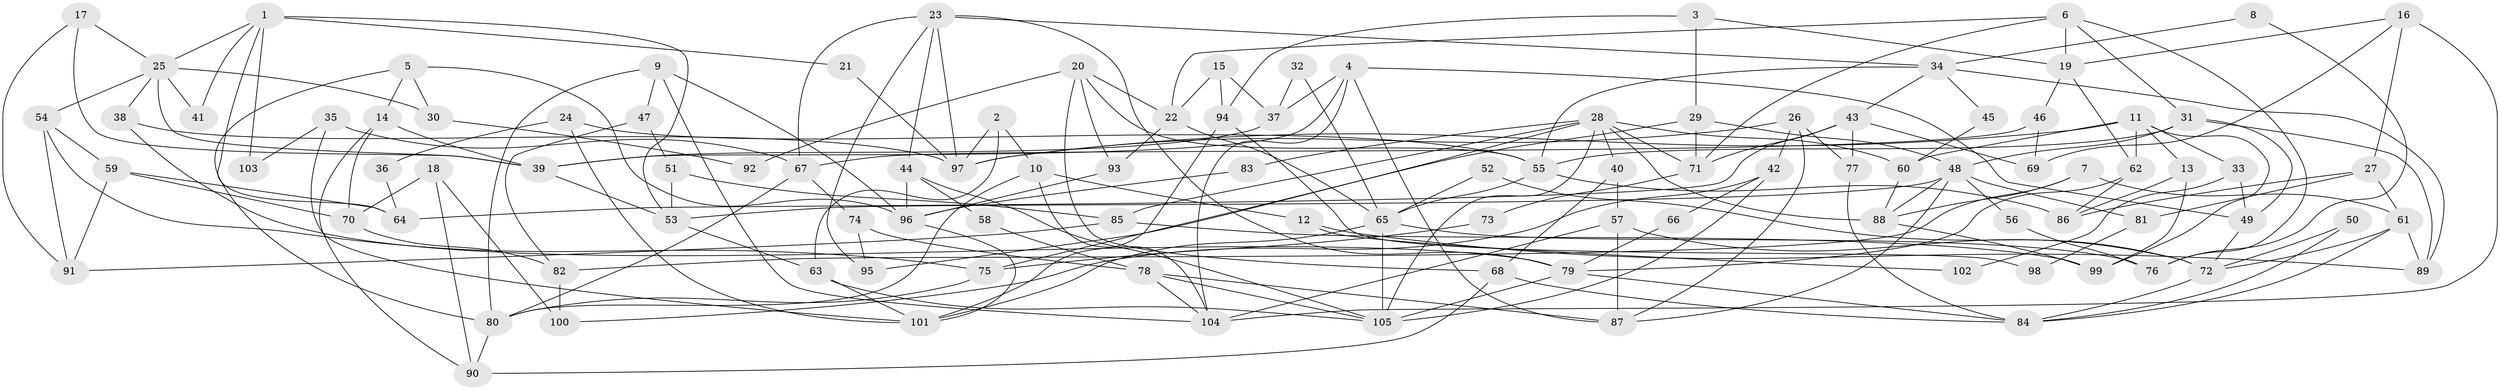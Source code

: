 // Generated by graph-tools (version 1.1) at 2025/14/03/09/25 04:14:57]
// undirected, 105 vertices, 210 edges
graph export_dot {
graph [start="1"]
  node [color=gray90,style=filled];
  1;
  2;
  3;
  4;
  5;
  6;
  7;
  8;
  9;
  10;
  11;
  12;
  13;
  14;
  15;
  16;
  17;
  18;
  19;
  20;
  21;
  22;
  23;
  24;
  25;
  26;
  27;
  28;
  29;
  30;
  31;
  32;
  33;
  34;
  35;
  36;
  37;
  38;
  39;
  40;
  41;
  42;
  43;
  44;
  45;
  46;
  47;
  48;
  49;
  50;
  51;
  52;
  53;
  54;
  55;
  56;
  57;
  58;
  59;
  60;
  61;
  62;
  63;
  64;
  65;
  66;
  67;
  68;
  69;
  70;
  71;
  72;
  73;
  74;
  75;
  76;
  77;
  78;
  79;
  80;
  81;
  82;
  83;
  84;
  85;
  86;
  87;
  88;
  89;
  90;
  91;
  92;
  93;
  94;
  95;
  96;
  97;
  98;
  99;
  100;
  101;
  102;
  103;
  104;
  105;
  1 -- 25;
  1 -- 64;
  1 -- 21;
  1 -- 41;
  1 -- 53;
  1 -- 103;
  2 -- 63;
  2 -- 97;
  2 -- 10;
  3 -- 19;
  3 -- 29;
  3 -- 94;
  4 -- 39;
  4 -- 49;
  4 -- 37;
  4 -- 87;
  4 -- 104;
  5 -- 96;
  5 -- 80;
  5 -- 14;
  5 -- 30;
  6 -- 31;
  6 -- 19;
  6 -- 22;
  6 -- 71;
  6 -- 76;
  7 -- 88;
  7 -- 61;
  7 -- 82;
  8 -- 76;
  8 -- 34;
  9 -- 104;
  9 -- 47;
  9 -- 80;
  9 -- 96;
  10 -- 80;
  10 -- 12;
  10 -- 104;
  11 -- 60;
  11 -- 62;
  11 -- 13;
  11 -- 33;
  11 -- 97;
  11 -- 99;
  12 -- 89;
  12 -- 102;
  13 -- 99;
  13 -- 86;
  14 -- 39;
  14 -- 70;
  14 -- 90;
  15 -- 22;
  15 -- 94;
  15 -- 37;
  16 -- 104;
  16 -- 69;
  16 -- 19;
  16 -- 27;
  17 -- 25;
  17 -- 91;
  17 -- 39;
  18 -- 90;
  18 -- 100;
  18 -- 70;
  19 -- 62;
  19 -- 46;
  20 -- 55;
  20 -- 93;
  20 -- 22;
  20 -- 68;
  20 -- 92;
  21 -- 97;
  22 -- 65;
  22 -- 93;
  23 -- 44;
  23 -- 95;
  23 -- 34;
  23 -- 67;
  23 -- 79;
  23 -- 97;
  24 -- 55;
  24 -- 101;
  24 -- 36;
  25 -- 38;
  25 -- 39;
  25 -- 30;
  25 -- 41;
  25 -- 54;
  26 -- 87;
  26 -- 97;
  26 -- 42;
  26 -- 77;
  27 -- 61;
  27 -- 81;
  27 -- 86;
  28 -- 75;
  28 -- 71;
  28 -- 40;
  28 -- 60;
  28 -- 83;
  28 -- 85;
  28 -- 88;
  28 -- 105;
  29 -- 48;
  29 -- 71;
  29 -- 95;
  30 -- 92;
  31 -- 89;
  31 -- 55;
  31 -- 48;
  31 -- 49;
  32 -- 37;
  32 -- 65;
  33 -- 49;
  33 -- 102;
  34 -- 55;
  34 -- 43;
  34 -- 45;
  34 -- 89;
  35 -- 101;
  35 -- 67;
  35 -- 103;
  36 -- 64;
  37 -- 39;
  38 -- 97;
  38 -- 79;
  39 -- 53;
  40 -- 57;
  40 -- 68;
  42 -- 105;
  42 -- 66;
  42 -- 100;
  43 -- 77;
  43 -- 64;
  43 -- 69;
  43 -- 71;
  44 -- 105;
  44 -- 96;
  44 -- 58;
  45 -- 60;
  46 -- 67;
  46 -- 69;
  47 -- 51;
  47 -- 82;
  48 -- 53;
  48 -- 56;
  48 -- 81;
  48 -- 87;
  48 -- 88;
  49 -- 72;
  50 -- 72;
  50 -- 84;
  51 -- 85;
  51 -- 53;
  52 -- 72;
  52 -- 65;
  53 -- 63;
  54 -- 59;
  54 -- 75;
  54 -- 91;
  55 -- 65;
  55 -- 86;
  56 -- 76;
  57 -- 104;
  57 -- 87;
  57 -- 72;
  58 -- 78;
  59 -- 70;
  59 -- 91;
  59 -- 64;
  60 -- 88;
  61 -- 72;
  61 -- 84;
  61 -- 89;
  62 -- 79;
  62 -- 86;
  63 -- 105;
  63 -- 101;
  65 -- 105;
  65 -- 76;
  65 -- 101;
  66 -- 79;
  67 -- 80;
  67 -- 74;
  68 -- 84;
  68 -- 90;
  70 -- 82;
  71 -- 73;
  72 -- 84;
  73 -- 75;
  74 -- 78;
  74 -- 95;
  75 -- 80;
  77 -- 84;
  78 -- 104;
  78 -- 87;
  78 -- 105;
  79 -- 105;
  79 -- 84;
  80 -- 90;
  81 -- 98;
  82 -- 100;
  83 -- 96;
  85 -- 99;
  85 -- 91;
  88 -- 99;
  93 -- 96;
  94 -- 101;
  94 -- 98;
  96 -- 101;
}
